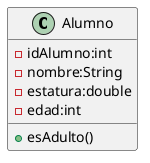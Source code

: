 @startuml
class Alumno {
-idAlumno:int
-nombre:String
-estatura:double
-edad:int
+esAdulto()
}


@enduml
